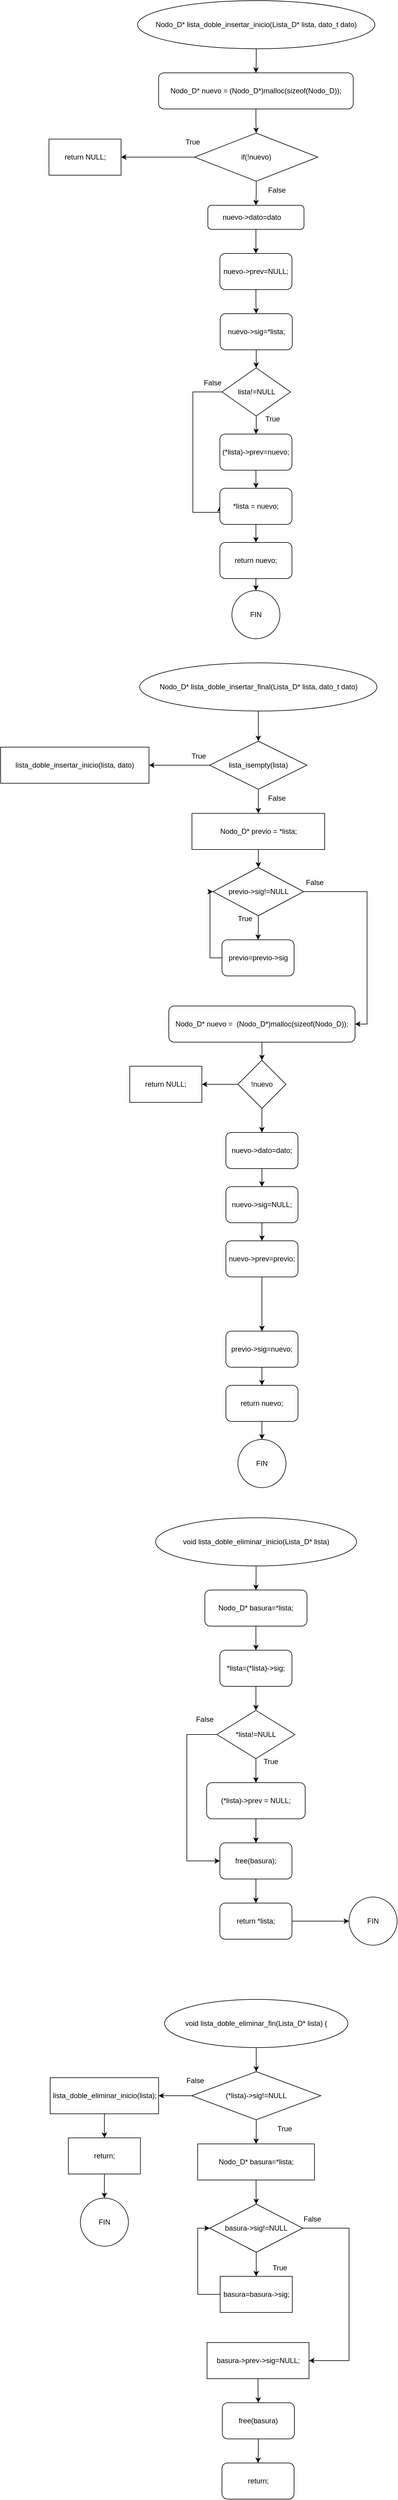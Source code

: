 <mxfile version="26.0.12">
  <diagram name="Page-1" id="CYwmkxbDytXPGxeYdWfF">
    <mxGraphModel dx="632" dy="829" grid="1" gridSize="10" guides="1" tooltips="1" connect="1" arrows="1" fold="1" page="1" pageScale="1" pageWidth="850" pageHeight="1100" math="0" shadow="0">
      <root>
        <mxCell id="0" />
        <mxCell id="1" parent="0" />
        <mxCell id="tKBWfqyoXNy_pEb0rAHX-12" style="edgeStyle=orthogonalEdgeStyle;rounded=0;orthogonalLoop=1;jettySize=auto;html=1;" edge="1" parent="1" source="tKBWfqyoXNy_pEb0rAHX-1" target="tKBWfqyoXNy_pEb0rAHX-2">
          <mxGeometry relative="1" as="geometry" />
        </mxCell>
        <mxCell id="tKBWfqyoXNy_pEb0rAHX-1" value="Nodo_D* lista_doble_insertar_inicio(Lista_D* lista, dato_t dato)" style="ellipse;whiteSpace=wrap;html=1;" vertex="1" parent="1">
          <mxGeometry x="228" y="40" width="395" height="80" as="geometry" />
        </mxCell>
        <mxCell id="tKBWfqyoXNy_pEb0rAHX-13" style="edgeStyle=orthogonalEdgeStyle;rounded=0;orthogonalLoop=1;jettySize=auto;html=1;" edge="1" parent="1" source="tKBWfqyoXNy_pEb0rAHX-2" target="tKBWfqyoXNy_pEb0rAHX-3">
          <mxGeometry relative="1" as="geometry" />
        </mxCell>
        <mxCell id="tKBWfqyoXNy_pEb0rAHX-2" value="Nodo_D* nuevo = (Nodo_D*)malloc(sizeof(Nodo_D));" style="rounded=1;whiteSpace=wrap;html=1;" vertex="1" parent="1">
          <mxGeometry x="263" y="160" width="324" height="60" as="geometry" />
        </mxCell>
        <mxCell id="tKBWfqyoXNy_pEb0rAHX-15" value="" style="edgeStyle=orthogonalEdgeStyle;rounded=0;orthogonalLoop=1;jettySize=auto;html=1;" edge="1" parent="1" source="tKBWfqyoXNy_pEb0rAHX-3" target="tKBWfqyoXNy_pEb0rAHX-14">
          <mxGeometry relative="1" as="geometry" />
        </mxCell>
        <mxCell id="tKBWfqyoXNy_pEb0rAHX-17" style="edgeStyle=orthogonalEdgeStyle;rounded=0;orthogonalLoop=1;jettySize=auto;html=1;" edge="1" parent="1" source="tKBWfqyoXNy_pEb0rAHX-3" target="tKBWfqyoXNy_pEb0rAHX-5">
          <mxGeometry relative="1" as="geometry" />
        </mxCell>
        <mxCell id="tKBWfqyoXNy_pEb0rAHX-3" value="if(!nuevo)" style="rhombus;whiteSpace=wrap;html=1;" vertex="1" parent="1">
          <mxGeometry x="323" y="260" width="205" height="80" as="geometry" />
        </mxCell>
        <mxCell id="tKBWfqyoXNy_pEb0rAHX-27" style="edgeStyle=orthogonalEdgeStyle;rounded=0;orthogonalLoop=1;jettySize=auto;html=1;" edge="1" parent="1" source="tKBWfqyoXNy_pEb0rAHX-4" target="tKBWfqyoXNy_pEb0rAHX-9">
          <mxGeometry relative="1" as="geometry" />
        </mxCell>
        <mxCell id="tKBWfqyoXNy_pEb0rAHX-4" value="(*lista)-&amp;gt;prev=nuevo;" style="rounded=1;whiteSpace=wrap;html=1;" vertex="1" parent="1">
          <mxGeometry x="365" y="760" width="120" height="60" as="geometry" />
        </mxCell>
        <mxCell id="tKBWfqyoXNy_pEb0rAHX-18" style="edgeStyle=orthogonalEdgeStyle;rounded=0;orthogonalLoop=1;jettySize=auto;html=1;" edge="1" parent="1" source="tKBWfqyoXNy_pEb0rAHX-5" target="tKBWfqyoXNy_pEb0rAHX-6">
          <mxGeometry relative="1" as="geometry" />
        </mxCell>
        <mxCell id="tKBWfqyoXNy_pEb0rAHX-5" value="&lt;div&gt;nuevo-&amp;gt;dato=dato &amp;nbsp; &amp;nbsp;&lt;/div&gt;" style="rounded=1;whiteSpace=wrap;html=1;" vertex="1" parent="1">
          <mxGeometry x="345" y="380" width="160" height="40" as="geometry" />
        </mxCell>
        <mxCell id="tKBWfqyoXNy_pEb0rAHX-20" style="edgeStyle=orthogonalEdgeStyle;rounded=0;orthogonalLoop=1;jettySize=auto;html=1;" edge="1" parent="1" source="tKBWfqyoXNy_pEb0rAHX-6" target="tKBWfqyoXNy_pEb0rAHX-7">
          <mxGeometry relative="1" as="geometry" />
        </mxCell>
        <mxCell id="tKBWfqyoXNy_pEb0rAHX-6" value="nuevo-&amp;gt;prev=NULL;" style="rounded=1;whiteSpace=wrap;html=1;" vertex="1" parent="1">
          <mxGeometry x="365" y="460" width="120" height="60" as="geometry" />
        </mxCell>
        <mxCell id="tKBWfqyoXNy_pEb0rAHX-21" style="edgeStyle=orthogonalEdgeStyle;rounded=0;orthogonalLoop=1;jettySize=auto;html=1;" edge="1" parent="1" source="tKBWfqyoXNy_pEb0rAHX-7" target="tKBWfqyoXNy_pEb0rAHX-8">
          <mxGeometry relative="1" as="geometry" />
        </mxCell>
        <mxCell id="tKBWfqyoXNy_pEb0rAHX-7" value="nuevo-&amp;gt;sig=*lista;" style="rounded=1;whiteSpace=wrap;html=1;" vertex="1" parent="1">
          <mxGeometry x="365.5" y="560" width="120" height="60" as="geometry" />
        </mxCell>
        <mxCell id="tKBWfqyoXNy_pEb0rAHX-22" style="edgeStyle=orthogonalEdgeStyle;rounded=0;orthogonalLoop=1;jettySize=auto;html=1;" edge="1" parent="1" source="tKBWfqyoXNy_pEb0rAHX-8" target="tKBWfqyoXNy_pEb0rAHX-4">
          <mxGeometry relative="1" as="geometry" />
        </mxCell>
        <mxCell id="tKBWfqyoXNy_pEb0rAHX-24" style="edgeStyle=orthogonalEdgeStyle;rounded=0;orthogonalLoop=1;jettySize=auto;html=1;entryX=0;entryY=0.5;entryDx=0;entryDy=0;" edge="1" parent="1" source="tKBWfqyoXNy_pEb0rAHX-8" target="tKBWfqyoXNy_pEb0rAHX-9">
          <mxGeometry relative="1" as="geometry">
            <Array as="points">
              <mxPoint x="320" y="690" />
              <mxPoint x="320" y="890" />
            </Array>
          </mxGeometry>
        </mxCell>
        <mxCell id="tKBWfqyoXNy_pEb0rAHX-8" value="lista!=NULL" style="rhombus;whiteSpace=wrap;html=1;" vertex="1" parent="1">
          <mxGeometry x="368.5" y="650" width="114" height="80" as="geometry" />
        </mxCell>
        <mxCell id="tKBWfqyoXNy_pEb0rAHX-28" style="edgeStyle=orthogonalEdgeStyle;rounded=0;orthogonalLoop=1;jettySize=auto;html=1;" edge="1" parent="1" source="tKBWfqyoXNy_pEb0rAHX-9" target="tKBWfqyoXNy_pEb0rAHX-10">
          <mxGeometry relative="1" as="geometry" />
        </mxCell>
        <mxCell id="tKBWfqyoXNy_pEb0rAHX-9" value="*lista = nuevo;" style="rounded=1;whiteSpace=wrap;html=1;" vertex="1" parent="1">
          <mxGeometry x="365" y="850" width="120" height="60" as="geometry" />
        </mxCell>
        <mxCell id="tKBWfqyoXNy_pEb0rAHX-29" style="edgeStyle=orthogonalEdgeStyle;rounded=0;orthogonalLoop=1;jettySize=auto;html=1;" edge="1" parent="1" source="tKBWfqyoXNy_pEb0rAHX-10" target="tKBWfqyoXNy_pEb0rAHX-11">
          <mxGeometry relative="1" as="geometry" />
        </mxCell>
        <mxCell id="tKBWfqyoXNy_pEb0rAHX-10" value="return nuevo;" style="rounded=1;whiteSpace=wrap;html=1;" vertex="1" parent="1">
          <mxGeometry x="365" y="940" width="120" height="60" as="geometry" />
        </mxCell>
        <mxCell id="tKBWfqyoXNy_pEb0rAHX-11" value="FIN" style="ellipse;whiteSpace=wrap;html=1;aspect=fixed;" vertex="1" parent="1">
          <mxGeometry x="385" y="1020" width="80" height="80" as="geometry" />
        </mxCell>
        <mxCell id="tKBWfqyoXNy_pEb0rAHX-14" value="return NULL;" style="whiteSpace=wrap;html=1;" vertex="1" parent="1">
          <mxGeometry x="80.5" y="270" width="120" height="60" as="geometry" />
        </mxCell>
        <mxCell id="tKBWfqyoXNy_pEb0rAHX-16" value="True" style="text;html=1;align=center;verticalAlign=middle;whiteSpace=wrap;rounded=0;" vertex="1" parent="1">
          <mxGeometry x="290" y="260" width="60" height="30" as="geometry" />
        </mxCell>
        <mxCell id="tKBWfqyoXNy_pEb0rAHX-19" value="False" style="text;html=1;align=center;verticalAlign=middle;whiteSpace=wrap;rounded=0;" vertex="1" parent="1">
          <mxGeometry x="430" y="340" width="60" height="30" as="geometry" />
        </mxCell>
        <mxCell id="tKBWfqyoXNy_pEb0rAHX-23" value="True" style="text;html=1;align=center;verticalAlign=middle;whiteSpace=wrap;rounded=0;" vertex="1" parent="1">
          <mxGeometry x="423" y="720" width="60" height="30" as="geometry" />
        </mxCell>
        <mxCell id="tKBWfqyoXNy_pEb0rAHX-26" value="False" style="text;html=1;align=center;verticalAlign=middle;whiteSpace=wrap;rounded=0;" vertex="1" parent="1">
          <mxGeometry x="323" y="660" width="60" height="30" as="geometry" />
        </mxCell>
        <mxCell id="tKBWfqyoXNy_pEb0rAHX-39" style="edgeStyle=orthogonalEdgeStyle;rounded=0;orthogonalLoop=1;jettySize=auto;html=1;" edge="1" parent="1" source="tKBWfqyoXNy_pEb0rAHX-32" target="tKBWfqyoXNy_pEb0rAHX-33">
          <mxGeometry relative="1" as="geometry" />
        </mxCell>
        <mxCell id="tKBWfqyoXNy_pEb0rAHX-32" value="void lista_doble_eliminar_inicio(Lista_D* lista)" style="ellipse;whiteSpace=wrap;html=1;" vertex="1" parent="1">
          <mxGeometry x="258" y="2560" width="334.5" height="80" as="geometry" />
        </mxCell>
        <mxCell id="tKBWfqyoXNy_pEb0rAHX-40" style="edgeStyle=orthogonalEdgeStyle;rounded=0;orthogonalLoop=1;jettySize=auto;html=1;" edge="1" parent="1" source="tKBWfqyoXNy_pEb0rAHX-33" target="tKBWfqyoXNy_pEb0rAHX-34">
          <mxGeometry relative="1" as="geometry" />
        </mxCell>
        <mxCell id="tKBWfqyoXNy_pEb0rAHX-33" value="Nodo_D* basura=*lista;" style="rounded=1;whiteSpace=wrap;html=1;" vertex="1" parent="1">
          <mxGeometry x="340" y="2680" width="170" height="60" as="geometry" />
        </mxCell>
        <mxCell id="tKBWfqyoXNy_pEb0rAHX-41" style="edgeStyle=orthogonalEdgeStyle;rounded=0;orthogonalLoop=1;jettySize=auto;html=1;" edge="1" parent="1" source="tKBWfqyoXNy_pEb0rAHX-34" target="tKBWfqyoXNy_pEb0rAHX-35">
          <mxGeometry relative="1" as="geometry" />
        </mxCell>
        <mxCell id="tKBWfqyoXNy_pEb0rAHX-34" value="*lista=(*lista)-&amp;gt;sig;" style="rounded=1;whiteSpace=wrap;html=1;" vertex="1" parent="1">
          <mxGeometry x="365" y="2780" width="120" height="60" as="geometry" />
        </mxCell>
        <mxCell id="tKBWfqyoXNy_pEb0rAHX-42" style="edgeStyle=orthogonalEdgeStyle;rounded=0;orthogonalLoop=1;jettySize=auto;html=1;" edge="1" parent="1" source="tKBWfqyoXNy_pEb0rAHX-35" target="tKBWfqyoXNy_pEb0rAHX-36">
          <mxGeometry relative="1" as="geometry" />
        </mxCell>
        <mxCell id="tKBWfqyoXNy_pEb0rAHX-46" style="edgeStyle=orthogonalEdgeStyle;rounded=0;orthogonalLoop=1;jettySize=auto;html=1;entryX=0;entryY=0.5;entryDx=0;entryDy=0;" edge="1" parent="1" source="tKBWfqyoXNy_pEb0rAHX-35" target="tKBWfqyoXNy_pEb0rAHX-37">
          <mxGeometry relative="1" as="geometry">
            <Array as="points">
              <mxPoint x="310" y="2920" />
              <mxPoint x="310" y="3130" />
            </Array>
          </mxGeometry>
        </mxCell>
        <mxCell id="tKBWfqyoXNy_pEb0rAHX-35" value="*lista!=NULL" style="rhombus;whiteSpace=wrap;html=1;" vertex="1" parent="1">
          <mxGeometry x="360" y="2880" width="130" height="80" as="geometry" />
        </mxCell>
        <mxCell id="tKBWfqyoXNy_pEb0rAHX-44" style="edgeStyle=orthogonalEdgeStyle;rounded=0;orthogonalLoop=1;jettySize=auto;html=1;entryX=0.5;entryY=0;entryDx=0;entryDy=0;" edge="1" parent="1" source="tKBWfqyoXNy_pEb0rAHX-36" target="tKBWfqyoXNy_pEb0rAHX-37">
          <mxGeometry relative="1" as="geometry" />
        </mxCell>
        <mxCell id="tKBWfqyoXNy_pEb0rAHX-36" value="(*lista)-&amp;gt;prev = NULL;" style="rounded=1;whiteSpace=wrap;html=1;" vertex="1" parent="1">
          <mxGeometry x="343" y="3000" width="164" height="60" as="geometry" />
        </mxCell>
        <mxCell id="tKBWfqyoXNy_pEb0rAHX-45" style="edgeStyle=orthogonalEdgeStyle;rounded=0;orthogonalLoop=1;jettySize=auto;html=1;" edge="1" parent="1" source="tKBWfqyoXNy_pEb0rAHX-37" target="tKBWfqyoXNy_pEb0rAHX-38">
          <mxGeometry relative="1" as="geometry" />
        </mxCell>
        <mxCell id="tKBWfqyoXNy_pEb0rAHX-37" value="free(basura);" style="rounded=1;whiteSpace=wrap;html=1;" vertex="1" parent="1">
          <mxGeometry x="365" y="3100" width="120" height="60" as="geometry" />
        </mxCell>
        <mxCell id="tKBWfqyoXNy_pEb0rAHX-50" style="edgeStyle=orthogonalEdgeStyle;rounded=0;orthogonalLoop=1;jettySize=auto;html=1;" edge="1" parent="1" source="tKBWfqyoXNy_pEb0rAHX-38" target="tKBWfqyoXNy_pEb0rAHX-49">
          <mxGeometry relative="1" as="geometry" />
        </mxCell>
        <mxCell id="tKBWfqyoXNy_pEb0rAHX-38" value="return *lista;" style="rounded=1;whiteSpace=wrap;html=1;" vertex="1" parent="1">
          <mxGeometry x="365" y="3200" width="120" height="60" as="geometry" />
        </mxCell>
        <mxCell id="tKBWfqyoXNy_pEb0rAHX-47" value="True" style="text;html=1;align=center;verticalAlign=middle;whiteSpace=wrap;rounded=0;" vertex="1" parent="1">
          <mxGeometry x="420" y="2950" width="60" height="30" as="geometry" />
        </mxCell>
        <mxCell id="tKBWfqyoXNy_pEb0rAHX-48" value="False" style="text;html=1;align=center;verticalAlign=middle;whiteSpace=wrap;rounded=0;" vertex="1" parent="1">
          <mxGeometry x="310" y="2880" width="60" height="30" as="geometry" />
        </mxCell>
        <mxCell id="tKBWfqyoXNy_pEb0rAHX-49" value="FIN" style="ellipse;whiteSpace=wrap;html=1;aspect=fixed;" vertex="1" parent="1">
          <mxGeometry x="580" y="3190" width="80" height="80" as="geometry" />
        </mxCell>
        <mxCell id="tKBWfqyoXNy_pEb0rAHX-124" style="edgeStyle=orthogonalEdgeStyle;rounded=0;orthogonalLoop=1;jettySize=auto;html=1;entryX=0.5;entryY=0;entryDx=0;entryDy=0;" edge="1" parent="1" source="tKBWfqyoXNy_pEb0rAHX-51" target="tKBWfqyoXNy_pEb0rAHX-120">
          <mxGeometry relative="1" as="geometry" />
        </mxCell>
        <mxCell id="tKBWfqyoXNy_pEb0rAHX-51" value="void lista_doble_eliminar_fin(Lista_D* lista) {" style="ellipse;whiteSpace=wrap;html=1;" vertex="1" parent="1">
          <mxGeometry x="273" y="3360" width="305" height="80" as="geometry" />
        </mxCell>
        <mxCell id="tKBWfqyoXNy_pEb0rAHX-86" style="edgeStyle=orthogonalEdgeStyle;rounded=0;orthogonalLoop=1;jettySize=auto;html=1;" edge="1" parent="1" source="tKBWfqyoXNy_pEb0rAHX-53" target="tKBWfqyoXNy_pEb0rAHX-81">
          <mxGeometry relative="1" as="geometry" />
        </mxCell>
        <mxCell id="tKBWfqyoXNy_pEb0rAHX-53" value="Nodo_D* lista_doble_insertar_final(Lista_D* lista, dato_t dato)" style="ellipse;whiteSpace=wrap;html=1;" vertex="1" parent="1">
          <mxGeometry x="231.5" y="1140" width="395" height="80" as="geometry" />
        </mxCell>
        <mxCell id="tKBWfqyoXNy_pEb0rAHX-74" value="FIN" style="ellipse;whiteSpace=wrap;html=1;aspect=fixed;" vertex="1" parent="1">
          <mxGeometry x="395" y="2430" width="80" height="80" as="geometry" />
        </mxCell>
        <mxCell id="tKBWfqyoXNy_pEb0rAHX-84" value="" style="edgeStyle=orthogonalEdgeStyle;rounded=0;orthogonalLoop=1;jettySize=auto;html=1;" edge="1" parent="1" source="tKBWfqyoXNy_pEb0rAHX-81" target="tKBWfqyoXNy_pEb0rAHX-83">
          <mxGeometry relative="1" as="geometry" />
        </mxCell>
        <mxCell id="tKBWfqyoXNy_pEb0rAHX-88" value="" style="edgeStyle=orthogonalEdgeStyle;rounded=0;orthogonalLoop=1;jettySize=auto;html=1;" edge="1" parent="1" source="tKBWfqyoXNy_pEb0rAHX-81" target="tKBWfqyoXNy_pEb0rAHX-87">
          <mxGeometry relative="1" as="geometry" />
        </mxCell>
        <mxCell id="tKBWfqyoXNy_pEb0rAHX-81" value="lista_isempty(lista)" style="rhombus;whiteSpace=wrap;html=1;" vertex="1" parent="1">
          <mxGeometry x="348" y="1270" width="162" height="80" as="geometry" />
        </mxCell>
        <mxCell id="tKBWfqyoXNy_pEb0rAHX-83" value="lista_doble_insertar_inicio(lista, dato)" style="whiteSpace=wrap;html=1;" vertex="1" parent="1">
          <mxGeometry y="1280" width="247" height="60" as="geometry" />
        </mxCell>
        <mxCell id="tKBWfqyoXNy_pEb0rAHX-85" value="True" style="text;html=1;align=center;verticalAlign=middle;whiteSpace=wrap;rounded=0;" vertex="1" parent="1">
          <mxGeometry x="300" y="1280" width="60" height="30" as="geometry" />
        </mxCell>
        <mxCell id="tKBWfqyoXNy_pEb0rAHX-96" style="edgeStyle=orthogonalEdgeStyle;rounded=0;orthogonalLoop=1;jettySize=auto;html=1;" edge="1" parent="1" source="tKBWfqyoXNy_pEb0rAHX-87" target="tKBWfqyoXNy_pEb0rAHX-91">
          <mxGeometry relative="1" as="geometry" />
        </mxCell>
        <mxCell id="tKBWfqyoXNy_pEb0rAHX-87" value="&lt;div&gt;Nodo_D* previo = *lista;&lt;/div&gt;" style="whiteSpace=wrap;html=1;" vertex="1" parent="1">
          <mxGeometry x="318.5" y="1390" width="221" height="60" as="geometry" />
        </mxCell>
        <mxCell id="tKBWfqyoXNy_pEb0rAHX-90" value="False" style="text;html=1;align=center;verticalAlign=middle;whiteSpace=wrap;rounded=0;" vertex="1" parent="1">
          <mxGeometry x="430" y="1350" width="60" height="30" as="geometry" />
        </mxCell>
        <mxCell id="tKBWfqyoXNy_pEb0rAHX-93" style="edgeStyle=orthogonalEdgeStyle;rounded=0;orthogonalLoop=1;jettySize=auto;html=1;entryX=0.5;entryY=0;entryDx=0;entryDy=0;" edge="1" parent="1" source="tKBWfqyoXNy_pEb0rAHX-91" target="tKBWfqyoXNy_pEb0rAHX-92">
          <mxGeometry relative="1" as="geometry" />
        </mxCell>
        <mxCell id="tKBWfqyoXNy_pEb0rAHX-100" style="edgeStyle=orthogonalEdgeStyle;rounded=0;orthogonalLoop=1;jettySize=auto;html=1;exitX=1;exitY=0.5;exitDx=0;exitDy=0;entryX=1;entryY=0.5;entryDx=0;entryDy=0;" edge="1" parent="1" source="tKBWfqyoXNy_pEb0rAHX-91" target="tKBWfqyoXNy_pEb0rAHX-97">
          <mxGeometry relative="1" as="geometry" />
        </mxCell>
        <mxCell id="tKBWfqyoXNy_pEb0rAHX-91" value="previo-&amp;gt;sig!=NULL" style="rhombus;whiteSpace=wrap;html=1;" vertex="1" parent="1">
          <mxGeometry x="353.5" y="1480" width="151" height="80" as="geometry" />
        </mxCell>
        <mxCell id="tKBWfqyoXNy_pEb0rAHX-94" style="edgeStyle=orthogonalEdgeStyle;rounded=0;orthogonalLoop=1;jettySize=auto;html=1;entryX=0;entryY=0.5;entryDx=0;entryDy=0;exitX=0;exitY=0.5;exitDx=0;exitDy=0;" edge="1" parent="1" source="tKBWfqyoXNy_pEb0rAHX-92" target="tKBWfqyoXNy_pEb0rAHX-91">
          <mxGeometry relative="1" as="geometry" />
        </mxCell>
        <mxCell id="tKBWfqyoXNy_pEb0rAHX-92" value="previo=previo-&amp;gt;sig" style="rounded=1;whiteSpace=wrap;html=1;" vertex="1" parent="1">
          <mxGeometry x="368.5" y="1600" width="120" height="60" as="geometry" />
        </mxCell>
        <mxCell id="tKBWfqyoXNy_pEb0rAHX-95" value="True" style="text;html=1;align=center;verticalAlign=middle;whiteSpace=wrap;rounded=0;" vertex="1" parent="1">
          <mxGeometry x="377" y="1550" width="60" height="30" as="geometry" />
        </mxCell>
        <mxCell id="tKBWfqyoXNy_pEb0rAHX-104" style="edgeStyle=orthogonalEdgeStyle;rounded=0;orthogonalLoop=1;jettySize=auto;html=1;entryX=0.5;entryY=0;entryDx=0;entryDy=0;" edge="1" parent="1" source="tKBWfqyoXNy_pEb0rAHX-97" target="tKBWfqyoXNy_pEb0rAHX-103">
          <mxGeometry relative="1" as="geometry" />
        </mxCell>
        <mxCell id="tKBWfqyoXNy_pEb0rAHX-97" value="Nodo_D* nuevo = &amp;nbsp;(Nodo_D*)malloc(sizeof(Nodo_D));" style="rounded=1;whiteSpace=wrap;html=1;" vertex="1" parent="1">
          <mxGeometry x="280" y="1710" width="310" height="60" as="geometry" />
        </mxCell>
        <mxCell id="tKBWfqyoXNy_pEb0rAHX-99" value="False" style="text;html=1;align=center;verticalAlign=middle;whiteSpace=wrap;rounded=0;" vertex="1" parent="1">
          <mxGeometry x="493" y="1490" width="60" height="30" as="geometry" />
        </mxCell>
        <mxCell id="tKBWfqyoXNy_pEb0rAHX-106" value="" style="edgeStyle=orthogonalEdgeStyle;rounded=0;orthogonalLoop=1;jettySize=auto;html=1;" edge="1" parent="1" source="tKBWfqyoXNy_pEb0rAHX-103" target="tKBWfqyoXNy_pEb0rAHX-105">
          <mxGeometry relative="1" as="geometry" />
        </mxCell>
        <mxCell id="tKBWfqyoXNy_pEb0rAHX-111" style="edgeStyle=orthogonalEdgeStyle;rounded=0;orthogonalLoop=1;jettySize=auto;html=1;entryX=0.5;entryY=0;entryDx=0;entryDy=0;" edge="1" parent="1" source="tKBWfqyoXNy_pEb0rAHX-103" target="tKBWfqyoXNy_pEb0rAHX-107">
          <mxGeometry relative="1" as="geometry" />
        </mxCell>
        <mxCell id="tKBWfqyoXNy_pEb0rAHX-103" value="!nuevo" style="rhombus;whiteSpace=wrap;html=1;" vertex="1" parent="1">
          <mxGeometry x="395" y="1800" width="80" height="80" as="geometry" />
        </mxCell>
        <mxCell id="tKBWfqyoXNy_pEb0rAHX-105" value="return NULL;" style="whiteSpace=wrap;html=1;" vertex="1" parent="1">
          <mxGeometry x="215" y="1810" width="120" height="60" as="geometry" />
        </mxCell>
        <mxCell id="tKBWfqyoXNy_pEb0rAHX-112" style="edgeStyle=orthogonalEdgeStyle;rounded=0;orthogonalLoop=1;jettySize=auto;html=1;" edge="1" parent="1" source="tKBWfqyoXNy_pEb0rAHX-107" target="tKBWfqyoXNy_pEb0rAHX-110">
          <mxGeometry relative="1" as="geometry" />
        </mxCell>
        <mxCell id="tKBWfqyoXNy_pEb0rAHX-107" value="nuevo-&amp;gt;dato=dato;" style="rounded=1;whiteSpace=wrap;html=1;" vertex="1" parent="1">
          <mxGeometry x="375" y="1920" width="120" height="60" as="geometry" />
        </mxCell>
        <mxCell id="tKBWfqyoXNy_pEb0rAHX-114" style="edgeStyle=orthogonalEdgeStyle;rounded=0;orthogonalLoop=1;jettySize=auto;html=1;" edge="1" parent="1" source="tKBWfqyoXNy_pEb0rAHX-108" target="tKBWfqyoXNy_pEb0rAHX-109">
          <mxGeometry relative="1" as="geometry" />
        </mxCell>
        <mxCell id="tKBWfqyoXNy_pEb0rAHX-108" value="nuevo-&amp;gt;prev=previo;" style="rounded=1;whiteSpace=wrap;html=1;" vertex="1" parent="1">
          <mxGeometry x="375" y="2100" width="120" height="60" as="geometry" />
        </mxCell>
        <mxCell id="tKBWfqyoXNy_pEb0rAHX-117" style="edgeStyle=orthogonalEdgeStyle;rounded=0;orthogonalLoop=1;jettySize=auto;html=1;" edge="1" parent="1" source="tKBWfqyoXNy_pEb0rAHX-109" target="tKBWfqyoXNy_pEb0rAHX-115">
          <mxGeometry relative="1" as="geometry" />
        </mxCell>
        <mxCell id="tKBWfqyoXNy_pEb0rAHX-109" value="previo-&amp;gt;sig=nuevo;" style="rounded=1;whiteSpace=wrap;html=1;" vertex="1" parent="1">
          <mxGeometry x="375" y="2250" width="120" height="60" as="geometry" />
        </mxCell>
        <mxCell id="tKBWfqyoXNy_pEb0rAHX-113" style="edgeStyle=orthogonalEdgeStyle;rounded=0;orthogonalLoop=1;jettySize=auto;html=1;" edge="1" parent="1" source="tKBWfqyoXNy_pEb0rAHX-110" target="tKBWfqyoXNy_pEb0rAHX-108">
          <mxGeometry relative="1" as="geometry" />
        </mxCell>
        <mxCell id="tKBWfqyoXNy_pEb0rAHX-110" value="nuevo-&amp;gt;sig=NULL;" style="rounded=1;whiteSpace=wrap;html=1;" vertex="1" parent="1">
          <mxGeometry x="375" y="2010" width="120" height="60" as="geometry" />
        </mxCell>
        <mxCell id="tKBWfqyoXNy_pEb0rAHX-118" style="edgeStyle=orthogonalEdgeStyle;rounded=0;orthogonalLoop=1;jettySize=auto;html=1;" edge="1" parent="1" source="tKBWfqyoXNy_pEb0rAHX-115" target="tKBWfqyoXNy_pEb0rAHX-74">
          <mxGeometry relative="1" as="geometry" />
        </mxCell>
        <mxCell id="tKBWfqyoXNy_pEb0rAHX-115" value="return nuevo;" style="rounded=1;whiteSpace=wrap;html=1;" vertex="1" parent="1">
          <mxGeometry x="375" y="2340" width="120" height="60" as="geometry" />
        </mxCell>
        <mxCell id="tKBWfqyoXNy_pEb0rAHX-123" value="" style="edgeStyle=orthogonalEdgeStyle;rounded=0;orthogonalLoop=1;jettySize=auto;html=1;" edge="1" parent="1" source="tKBWfqyoXNy_pEb0rAHX-120" target="tKBWfqyoXNy_pEb0rAHX-122">
          <mxGeometry relative="1" as="geometry" />
        </mxCell>
        <mxCell id="tKBWfqyoXNy_pEb0rAHX-141" value="" style="edgeStyle=orthogonalEdgeStyle;rounded=0;orthogonalLoop=1;jettySize=auto;html=1;" edge="1" parent="1" source="tKBWfqyoXNy_pEb0rAHX-120" target="tKBWfqyoXNy_pEb0rAHX-140">
          <mxGeometry relative="1" as="geometry" />
        </mxCell>
        <mxCell id="tKBWfqyoXNy_pEb0rAHX-120" value="(*lista)-&amp;gt;sig!=NULL" style="rhombus;whiteSpace=wrap;html=1;" vertex="1" parent="1">
          <mxGeometry x="318" y="3480" width="215" height="80" as="geometry" />
        </mxCell>
        <mxCell id="tKBWfqyoXNy_pEb0rAHX-127" value="" style="edgeStyle=orthogonalEdgeStyle;rounded=0;orthogonalLoop=1;jettySize=auto;html=1;" edge="1" parent="1" source="tKBWfqyoXNy_pEb0rAHX-122" target="tKBWfqyoXNy_pEb0rAHX-126">
          <mxGeometry relative="1" as="geometry" />
        </mxCell>
        <mxCell id="tKBWfqyoXNy_pEb0rAHX-122" value="Nodo_D* basura=*lista;" style="whiteSpace=wrap;html=1;" vertex="1" parent="1">
          <mxGeometry x="328" y="3600" width="194.5" height="60" as="geometry" />
        </mxCell>
        <mxCell id="tKBWfqyoXNy_pEb0rAHX-129" value="" style="edgeStyle=orthogonalEdgeStyle;rounded=0;orthogonalLoop=1;jettySize=auto;html=1;" edge="1" parent="1" source="tKBWfqyoXNy_pEb0rAHX-126" target="tKBWfqyoXNy_pEb0rAHX-128">
          <mxGeometry relative="1" as="geometry" />
        </mxCell>
        <mxCell id="tKBWfqyoXNy_pEb0rAHX-132" value="" style="edgeStyle=orthogonalEdgeStyle;rounded=0;orthogonalLoop=1;jettySize=auto;html=1;" edge="1" parent="1" source="tKBWfqyoXNy_pEb0rAHX-126" target="tKBWfqyoXNy_pEb0rAHX-131">
          <mxGeometry relative="1" as="geometry">
            <Array as="points">
              <mxPoint x="580" y="3740" />
              <mxPoint x="580" y="3960" />
            </Array>
          </mxGeometry>
        </mxCell>
        <mxCell id="tKBWfqyoXNy_pEb0rAHX-126" value="basura-&amp;gt;sig!=NULL" style="rhombus;whiteSpace=wrap;html=1;" vertex="1" parent="1">
          <mxGeometry x="348.13" y="3700" width="154.75" height="80" as="geometry" />
        </mxCell>
        <mxCell id="tKBWfqyoXNy_pEb0rAHX-130" style="edgeStyle=orthogonalEdgeStyle;rounded=0;orthogonalLoop=1;jettySize=auto;html=1;exitX=0;exitY=0.5;exitDx=0;exitDy=0;entryX=0;entryY=0.5;entryDx=0;entryDy=0;" edge="1" parent="1" source="tKBWfqyoXNy_pEb0rAHX-128" target="tKBWfqyoXNy_pEb0rAHX-126">
          <mxGeometry relative="1" as="geometry" />
        </mxCell>
        <mxCell id="tKBWfqyoXNy_pEb0rAHX-128" value="basura=basura-&amp;gt;sig;" style="whiteSpace=wrap;html=1;" vertex="1" parent="1">
          <mxGeometry x="365.505" y="3820" width="120" height="60" as="geometry" />
        </mxCell>
        <mxCell id="tKBWfqyoXNy_pEb0rAHX-136" style="edgeStyle=orthogonalEdgeStyle;rounded=0;orthogonalLoop=1;jettySize=auto;html=1;entryX=0.5;entryY=0;entryDx=0;entryDy=0;" edge="1" parent="1" source="tKBWfqyoXNy_pEb0rAHX-131" target="tKBWfqyoXNy_pEb0rAHX-135">
          <mxGeometry relative="1" as="geometry" />
        </mxCell>
        <mxCell id="tKBWfqyoXNy_pEb0rAHX-131" value="basura-&amp;gt;prev-&amp;gt;sig=NULL;" style="whiteSpace=wrap;html=1;" vertex="1" parent="1">
          <mxGeometry x="343.63" y="3930" width="169.74" height="60" as="geometry" />
        </mxCell>
        <mxCell id="tKBWfqyoXNy_pEb0rAHX-138" value="" style="edgeStyle=orthogonalEdgeStyle;rounded=0;orthogonalLoop=1;jettySize=auto;html=1;" edge="1" parent="1" source="tKBWfqyoXNy_pEb0rAHX-135" target="tKBWfqyoXNy_pEb0rAHX-137">
          <mxGeometry relative="1" as="geometry" />
        </mxCell>
        <mxCell id="tKBWfqyoXNy_pEb0rAHX-135" value="free(basura)" style="rounded=1;whiteSpace=wrap;html=1;" vertex="1" parent="1">
          <mxGeometry x="369" y="4030" width="120" height="60" as="geometry" />
        </mxCell>
        <mxCell id="tKBWfqyoXNy_pEb0rAHX-137" value="return;" style="whiteSpace=wrap;html=1;rounded=1;" vertex="1" parent="1">
          <mxGeometry x="368.5" y="4130" width="120" height="60" as="geometry" />
        </mxCell>
        <mxCell id="tKBWfqyoXNy_pEb0rAHX-139" value="True" style="text;html=1;align=center;verticalAlign=middle;whiteSpace=wrap;rounded=0;" vertex="1" parent="1">
          <mxGeometry x="443" y="3560" width="60" height="30" as="geometry" />
        </mxCell>
        <mxCell id="tKBWfqyoXNy_pEb0rAHX-146" value="" style="edgeStyle=orthogonalEdgeStyle;rounded=0;orthogonalLoop=1;jettySize=auto;html=1;" edge="1" parent="1" source="tKBWfqyoXNy_pEb0rAHX-140" target="tKBWfqyoXNy_pEb0rAHX-145">
          <mxGeometry relative="1" as="geometry" />
        </mxCell>
        <mxCell id="tKBWfqyoXNy_pEb0rAHX-140" value="lista_doble_eliminar_inicio(lista);" style="whiteSpace=wrap;html=1;" vertex="1" parent="1">
          <mxGeometry x="82.5" y="3490" width="180.5" height="60" as="geometry" />
        </mxCell>
        <mxCell id="tKBWfqyoXNy_pEb0rAHX-144" value="False" style="text;html=1;align=center;verticalAlign=middle;whiteSpace=wrap;rounded=0;" vertex="1" parent="1">
          <mxGeometry x="294" y="3480" width="60" height="30" as="geometry" />
        </mxCell>
        <mxCell id="tKBWfqyoXNy_pEb0rAHX-148" value="" style="edgeStyle=orthogonalEdgeStyle;rounded=0;orthogonalLoop=1;jettySize=auto;html=1;" edge="1" parent="1" source="tKBWfqyoXNy_pEb0rAHX-145" target="tKBWfqyoXNy_pEb0rAHX-147">
          <mxGeometry relative="1" as="geometry" />
        </mxCell>
        <mxCell id="tKBWfqyoXNy_pEb0rAHX-145" value="return;" style="whiteSpace=wrap;html=1;" vertex="1" parent="1">
          <mxGeometry x="112.75" y="3590" width="120" height="60" as="geometry" />
        </mxCell>
        <mxCell id="tKBWfqyoXNy_pEb0rAHX-147" value="FIN" style="ellipse;whiteSpace=wrap;html=1;" vertex="1" parent="1">
          <mxGeometry x="132.75" y="3690" width="80" height="80" as="geometry" />
        </mxCell>
        <mxCell id="tKBWfqyoXNy_pEb0rAHX-149" value="True" style="text;html=1;align=center;verticalAlign=middle;whiteSpace=wrap;rounded=0;" vertex="1" parent="1">
          <mxGeometry x="435" y="3791" width="60" height="30" as="geometry" />
        </mxCell>
        <mxCell id="tKBWfqyoXNy_pEb0rAHX-150" value="False" style="text;html=1;align=center;verticalAlign=middle;whiteSpace=wrap;rounded=0;" vertex="1" parent="1">
          <mxGeometry x="489" y="3710" width="60" height="30" as="geometry" />
        </mxCell>
      </root>
    </mxGraphModel>
  </diagram>
</mxfile>
